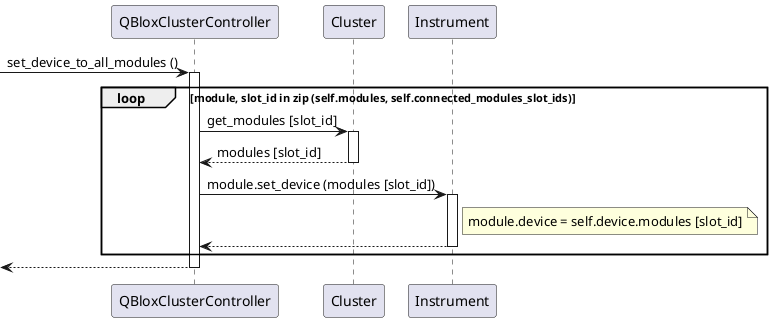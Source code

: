 @startuml

participant QBloxClusterController as qblox
participant Cluster as dev
participant Instrument as instr

[-> qblox ++: set_device_to_all_modules ()
loop module, slot_id in zip (self.modules, self.connected_modules_slot_ids)
    qblox -> dev ++: get_modules [slot_id]
    return modules [slot_id]
    qblox -> instr ++: module.set_device (modules [slot_id])
    note right of instr: module.device = self.device.modules [slot_id]
    return
end
return

@enduml
